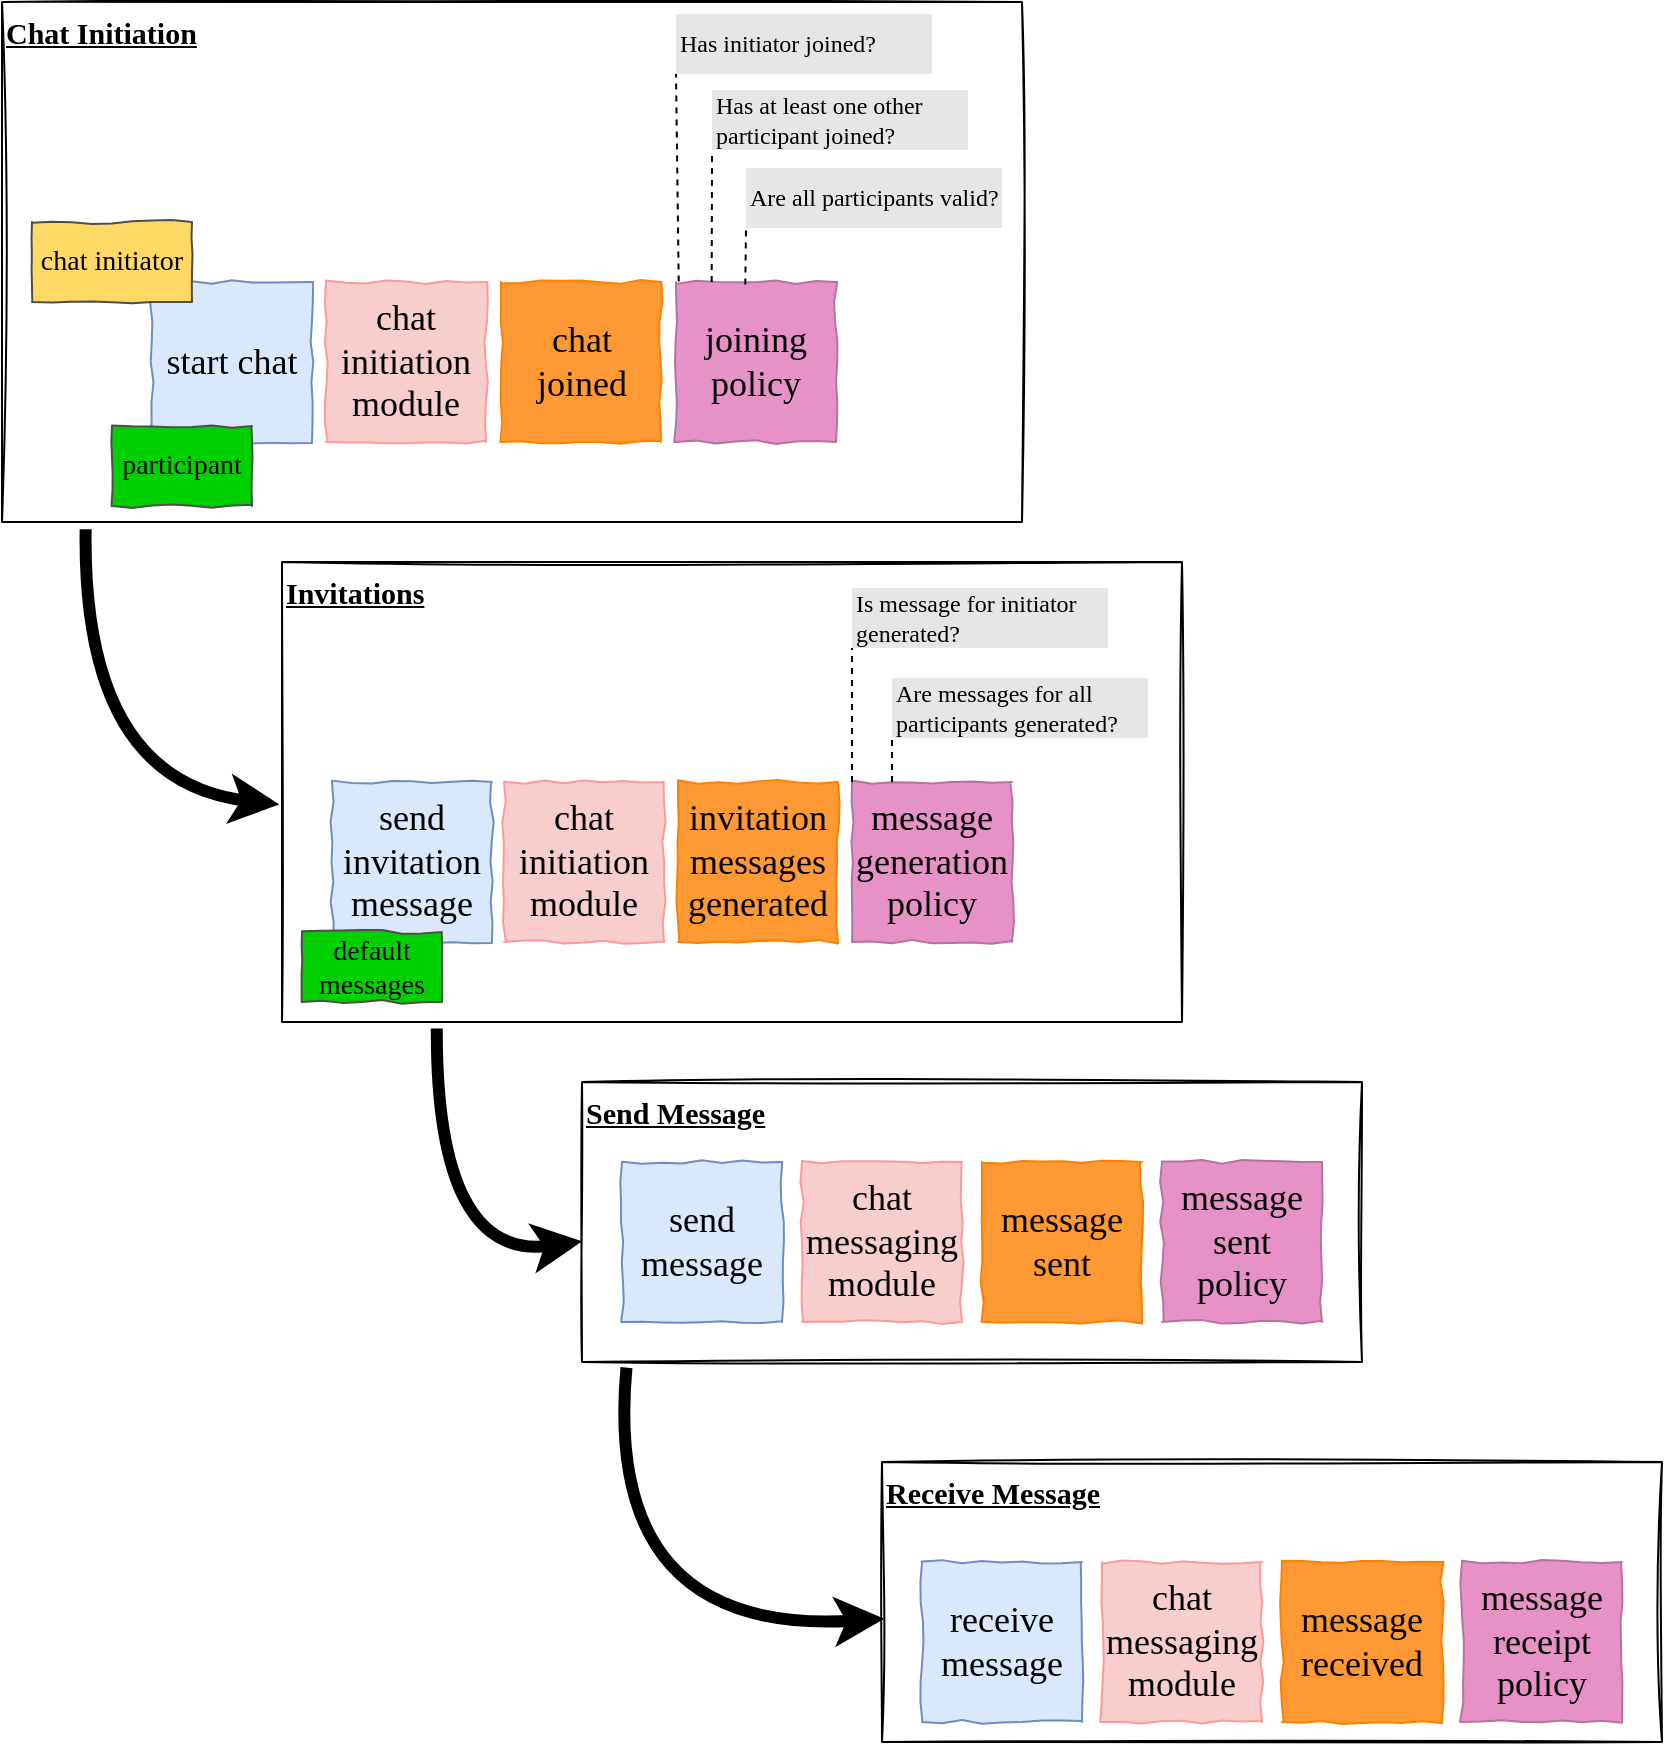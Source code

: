 <mxfile version="20.7.4" type="device" pages="3"><diagram id="tmzYpj0cuI95r0THVXIM" name="min-viable-app"><mxGraphModel dx="1418" dy="828" grid="1" gridSize="10" guides="1" tooltips="1" connect="1" arrows="1" fold="1" page="1" pageScale="1" pageWidth="827" pageHeight="1169" math="0" shadow="0"><root><mxCell id="0"/><mxCell id="1" parent="0"/><mxCell id="kc5Z68_051trgh9YhbzP-54" value="&lt;span style=&quot;font-family: &amp;quot;Shadows Into Light&amp;quot;; font-size: 15px;&quot;&gt;Chat Initiation&lt;/span&gt;" style="whiteSpace=wrap;html=1;verticalAlign=top;align=left;fontStyle=5;fontSize=15;sketch=1;rounded=0;" parent="1" vertex="1"><mxGeometry x="80" y="50" width="510" height="260" as="geometry"/></mxCell><mxCell id="kc5Z68_051trgh9YhbzP-41" value="chat joined" style="whiteSpace=wrap;aspect=fixed;fillColor=#FF9933;strokeColor=#FF8000;sketch=1;shadow=0;rounded=0;sketchStyle=comic;fontFamily=Shadows Into Light;fontSize=18;container=0;" parent="1" vertex="1"><mxGeometry x="329.5" y="190" width="80" height="80" as="geometry"/></mxCell><mxCell id="kc5Z68_051trgh9YhbzP-42" value="start chat" style="whiteSpace=wrap;aspect=fixed;fillColor=#dae8fc;strokeColor=#6c8ebf;sketch=1;shadow=0;rounded=0;sketchStyle=comic;fontFamily=Shadows Into Light;fontSize=18;fontStyle=0;container=0;" parent="1" vertex="1"><mxGeometry x="155" y="190" width="80" height="80" as="geometry"/></mxCell><mxCell id="kc5Z68_051trgh9YhbzP-43" value="chat initiation module" style="whiteSpace=wrap;aspect=fixed;fillColor=#F8CECC;strokeColor=#FF9999;sketch=1;shadow=0;rounded=0;sketchStyle=comic;fontFamily=Shadows Into Light;fontSize=18;container=0;" parent="1" vertex="1"><mxGeometry x="242" y="190" width="80" height="80" as="geometry"/></mxCell><mxCell id="kc5Z68_051trgh9YhbzP-44" value="participant" style="whiteSpace=wrap;fillColor=#00CF00;strokeColor=#4D4D4D;sketch=1;shadow=0;rounded=0;sketchStyle=comic;fontFamily=Shadows Into Light;fontSize=14;container=0;" parent="1" vertex="1"><mxGeometry x="135" y="262" width="70" height="40" as="geometry"/></mxCell><mxCell id="kc5Z68_051trgh9YhbzP-45" value="chat initiator" style="whiteSpace=wrap;fillColor=#FFD966;strokeColor=#4D4D4D;sketch=1;shadow=0;rounded=0;sketchStyle=comic;fontFamily=Shadows Into Light;fontSize=14;container=0;" parent="1" vertex="1"><mxGeometry x="95" y="160" width="80" height="40" as="geometry"/></mxCell><mxCell id="kc5Z68_051trgh9YhbzP-46" value="joining&#10;policy" style="whiteSpace=wrap;aspect=fixed;fillColor=#E692C7;strokeColor=#B5739D;sketch=1;shadow=0;rounded=0;sketchStyle=comic;fontFamily=Shadows Into Light;fontSize=18;fontStyle=0;container=0;" parent="1" vertex="1"><mxGeometry x="417" y="190" width="80" height="80" as="geometry"/></mxCell><mxCell id="kc5Z68_051trgh9YhbzP-47" value="Has initiator joined?" style="text;html=1;strokeColor=none;fillColor=#E6E6E6;align=left;verticalAlign=middle;whiteSpace=wrap;rounded=0;fontFamily=Shadows Into Light;fontSize=12;labelPosition=center;verticalLabelPosition=middle;container=0;" parent="1" vertex="1"><mxGeometry x="417" y="56" width="128" height="30" as="geometry"/></mxCell><mxCell id="kc5Z68_051trgh9YhbzP-48" value="Has at least one other participant joined?" style="text;html=1;strokeColor=none;fillColor=#E6E6E6;align=left;verticalAlign=middle;whiteSpace=wrap;rounded=0;fontFamily=Shadows Into Light;fontSize=12;labelPosition=center;verticalLabelPosition=middle;container=0;" parent="1" vertex="1"><mxGeometry x="435" y="94" width="128" height="30" as="geometry"/></mxCell><mxCell id="kc5Z68_051trgh9YhbzP-49" value="Are all participants valid?" style="text;html=1;strokeColor=none;fillColor=#E6E6E6;align=left;verticalAlign=middle;whiteSpace=wrap;rounded=0;fontFamily=Shadows Into Light;fontSize=12;labelPosition=center;verticalLabelPosition=middle;container=0;" parent="1" vertex="1"><mxGeometry x="452" y="133" width="128" height="30" as="geometry"/></mxCell><mxCell id="kc5Z68_051trgh9YhbzP-50" value="" style="endArrow=none;dashed=1;html=1;rounded=0;entryX=0;entryY=1;entryDx=0;entryDy=0;exitX=0.017;exitY=-0.003;exitDx=0;exitDy=0;exitPerimeter=0;" parent="1" source="kc5Z68_051trgh9YhbzP-46" target="kc5Z68_051trgh9YhbzP-47" edge="1"><mxGeometry width="50" height="50" relative="1" as="geometry"><mxPoint x="415" y="190" as="sourcePoint"/><mxPoint x="595" y="100" as="targetPoint"/></mxGeometry></mxCell><mxCell id="kc5Z68_051trgh9YhbzP-51" value="" style="endArrow=none;dashed=1;html=1;rounded=0;entryX=0;entryY=1;entryDx=0;entryDy=0;exitX=0.223;exitY=0;exitDx=0;exitDy=0;exitPerimeter=0;" parent="1" source="kc5Z68_051trgh9YhbzP-46" target="kc5Z68_051trgh9YhbzP-48" edge="1"><mxGeometry width="50" height="50" relative="1" as="geometry"><mxPoint x="425" y="170" as="sourcePoint"/><mxPoint x="427" y="30" as="targetPoint"/></mxGeometry></mxCell><mxCell id="kc5Z68_051trgh9YhbzP-52" value="" style="endArrow=none;dashed=1;html=1;rounded=0;entryX=0;entryY=1;entryDx=0;entryDy=0;exitX=0.433;exitY=0.015;exitDx=0;exitDy=0;exitPerimeter=0;" parent="1" source="kc5Z68_051trgh9YhbzP-46" target="kc5Z68_051trgh9YhbzP-49" edge="1"><mxGeometry width="50" height="50" relative="1" as="geometry"><mxPoint x="435" y="190" as="sourcePoint"/><mxPoint x="437" y="40" as="targetPoint"/></mxGeometry></mxCell><mxCell id="kc5Z68_051trgh9YhbzP-57" value="" style="group" parent="1" vertex="1" connectable="0"><mxGeometry x="220" y="330" width="450" height="230" as="geometry"/></mxCell><mxCell id="kc5Z68_051trgh9YhbzP-56" value="&lt;font face=&quot;Shadows Into Light&quot;&gt;Invitations&lt;/font&gt;" style="whiteSpace=wrap;html=1;verticalAlign=top;align=left;fontStyle=5;fontSize=15;sketch=1;rounded=0;" parent="kc5Z68_051trgh9YhbzP-57" vertex="1"><mxGeometry width="450" height="230" as="geometry"/></mxCell><mxCell id="kc5Z68_051trgh9YhbzP-2" value="invitation messages generated" style="whiteSpace=wrap;aspect=fixed;fillColor=#FF9933;strokeColor=#FF8000;sketch=1;shadow=0;rounded=0;sketchStyle=comic;fontFamily=Shadows Into Light;fontSize=18;" parent="kc5Z68_051trgh9YhbzP-57" vertex="1"><mxGeometry x="198" y="110" width="80" height="80" as="geometry"/></mxCell><mxCell id="kc5Z68_051trgh9YhbzP-9" value="send invitation message" style="whiteSpace=wrap;aspect=fixed;fillColor=#dae8fc;strokeColor=#6c8ebf;sketch=1;shadow=0;rounded=0;sketchStyle=comic;fontFamily=Shadows Into Light;fontSize=18;fontStyle=0" parent="kc5Z68_051trgh9YhbzP-57" vertex="1"><mxGeometry x="25" y="110" width="80" height="80" as="geometry"/></mxCell><mxCell id="kc5Z68_051trgh9YhbzP-10" value="chat initiation module" style="whiteSpace=wrap;aspect=fixed;fillColor=#F8CECC;strokeColor=#FF9999;sketch=1;shadow=0;rounded=0;sketchStyle=comic;fontFamily=Shadows Into Light;fontSize=18;" parent="kc5Z68_051trgh9YhbzP-57" vertex="1"><mxGeometry x="111" y="110" width="80" height="80" as="geometry"/></mxCell><mxCell id="kc5Z68_051trgh9YhbzP-12" value="message generation&#10;policy" style="whiteSpace=wrap;aspect=fixed;fillColor=#E692C7;strokeColor=#B5739D;sketch=1;shadow=0;rounded=0;sketchStyle=comic;fontFamily=Shadows Into Light;fontSize=18;fontStyle=0" parent="kc5Z68_051trgh9YhbzP-57" vertex="1"><mxGeometry x="285" y="110" width="80" height="80" as="geometry"/></mxCell><mxCell id="kc5Z68_051trgh9YhbzP-22" value="default messages" style="whiteSpace=wrap;fillColor=#00CF00;strokeColor=#4D4D4D;sketch=1;shadow=0;rounded=0;sketchStyle=comic;fontFamily=Shadows Into Light;fontSize=14;" parent="kc5Z68_051trgh9YhbzP-57" vertex="1"><mxGeometry x="10" y="185" width="70" height="35" as="geometry"/></mxCell><mxCell id="kc5Z68_051trgh9YhbzP-27" value="Is message for initiator generated?" style="text;html=1;strokeColor=none;fillColor=#E6E6E6;align=left;verticalAlign=middle;whiteSpace=wrap;rounded=0;fontFamily=Shadows Into Light;fontSize=12;labelPosition=center;verticalLabelPosition=middle;" parent="kc5Z68_051trgh9YhbzP-57" vertex="1"><mxGeometry x="285" y="13" width="128" height="30" as="geometry"/></mxCell><mxCell id="kc5Z68_051trgh9YhbzP-28" value="Are messages for all participants generated?" style="text;html=1;strokeColor=none;fillColor=#E6E6E6;align=left;verticalAlign=middle;whiteSpace=wrap;rounded=0;fontFamily=Shadows Into Light;fontSize=12;labelPosition=center;verticalLabelPosition=middle;" parent="kc5Z68_051trgh9YhbzP-57" vertex="1"><mxGeometry x="305" y="58" width="128" height="30" as="geometry"/></mxCell><mxCell id="kc5Z68_051trgh9YhbzP-30" value="" style="endArrow=none;dashed=1;html=1;rounded=0;entryX=0;entryY=1;entryDx=0;entryDy=0;exitX=0.25;exitY=0;exitDx=0;exitDy=0;" parent="kc5Z68_051trgh9YhbzP-57" source="kc5Z68_051trgh9YhbzP-12" target="kc5Z68_051trgh9YhbzP-28" edge="1"><mxGeometry width="50" height="50" relative="1" as="geometry"><mxPoint x="-53.36" y="121.2" as="sourcePoint"/><mxPoint x="-53" y="40.0" as="targetPoint"/></mxGeometry></mxCell><mxCell id="kc5Z68_051trgh9YhbzP-31" value="" style="endArrow=none;dashed=1;html=1;rounded=0;entryX=0;entryY=1;entryDx=0;entryDy=0;exitX=0;exitY=0;exitDx=0;exitDy=0;" parent="kc5Z68_051trgh9YhbzP-57" source="kc5Z68_051trgh9YhbzP-12" target="kc5Z68_051trgh9YhbzP-27" edge="1"><mxGeometry width="50" height="50" relative="1" as="geometry"><mxPoint x="315" y="120" as="sourcePoint"/><mxPoint x="315" as="targetPoint"/></mxGeometry></mxCell><mxCell id="kc5Z68_051trgh9YhbzP-61" value="" style="group" parent="1" vertex="1" connectable="0"><mxGeometry x="370" y="590" width="390" height="140" as="geometry"/></mxCell><mxCell id="kc5Z68_051trgh9YhbzP-59" value="&lt;font face=&quot;Shadows Into Light&quot;&gt;Send Message&lt;/font&gt;" style="whiteSpace=wrap;html=1;verticalAlign=top;align=left;fontStyle=5;fontSize=15;sketch=1;rounded=0;" parent="kc5Z68_051trgh9YhbzP-61" vertex="1"><mxGeometry width="390" height="140" as="geometry"/></mxCell><mxCell id="kc5Z68_051trgh9YhbzP-23" value="message sent" style="whiteSpace=wrap;aspect=fixed;fillColor=#FF9933;strokeColor=#FF8000;sketch=1;shadow=0;rounded=0;sketchStyle=comic;fontFamily=Shadows Into Light;fontSize=18;" parent="kc5Z68_051trgh9YhbzP-61" vertex="1"><mxGeometry x="200" y="40" width="80" height="80" as="geometry"/></mxCell><mxCell id="kc5Z68_051trgh9YhbzP-24" value="send message" style="whiteSpace=wrap;aspect=fixed;fillColor=#dae8fc;strokeColor=#6c8ebf;sketch=1;shadow=0;rounded=0;sketchStyle=comic;fontFamily=Shadows Into Light;fontSize=18;fontStyle=0" parent="kc5Z68_051trgh9YhbzP-61" vertex="1"><mxGeometry x="20" y="40" width="80" height="80" as="geometry"/></mxCell><mxCell id="kc5Z68_051trgh9YhbzP-25" value="chat messaging module" style="whiteSpace=wrap;aspect=fixed;fillColor=#F8CECC;strokeColor=#FF9999;sketch=1;shadow=0;rounded=0;sketchStyle=comic;fontFamily=Shadows Into Light;fontSize=18;" parent="kc5Z68_051trgh9YhbzP-61" vertex="1"><mxGeometry x="110" y="40" width="80" height="80" as="geometry"/></mxCell><mxCell id="kc5Z68_051trgh9YhbzP-26" value="message sent&#10;policy" style="whiteSpace=wrap;aspect=fixed;fillColor=#E692C7;strokeColor=#B5739D;sketch=1;shadow=0;rounded=0;sketchStyle=comic;fontFamily=Shadows Into Light;fontSize=18;fontStyle=0" parent="kc5Z68_051trgh9YhbzP-61" vertex="1"><mxGeometry x="290" y="40" width="80" height="80" as="geometry"/></mxCell><mxCell id="kc5Z68_051trgh9YhbzP-62" value="" style="group" parent="1" vertex="1" connectable="0"><mxGeometry x="520" y="780" width="390" height="140" as="geometry"/></mxCell><mxCell id="kc5Z68_051trgh9YhbzP-60" value="&lt;font face=&quot;Shadows Into Light&quot;&gt;Receive Message&lt;/font&gt;" style="whiteSpace=wrap;html=1;verticalAlign=top;align=left;fontStyle=5;fontSize=15;sketch=1;rounded=0;" parent="kc5Z68_051trgh9YhbzP-62" vertex="1"><mxGeometry width="390" height="140" as="geometry"/></mxCell><mxCell id="kc5Z68_051trgh9YhbzP-1" value="message received" style="whiteSpace=wrap;aspect=fixed;fillColor=#FF9933;strokeColor=#FF8000;sketch=1;shadow=0;rounded=0;sketchStyle=comic;fontFamily=Shadows Into Light;fontSize=18;" parent="kc5Z68_051trgh9YhbzP-62" vertex="1"><mxGeometry x="200" y="50" width="80" height="80" as="geometry"/></mxCell><mxCell id="kc5Z68_051trgh9YhbzP-13" value="receive message" style="whiteSpace=wrap;aspect=fixed;fillColor=#dae8fc;strokeColor=#6c8ebf;sketch=1;shadow=0;rounded=0;sketchStyle=comic;fontFamily=Shadows Into Light;fontSize=18;fontStyle=0" parent="kc5Z68_051trgh9YhbzP-62" vertex="1"><mxGeometry x="20" y="50" width="80" height="80" as="geometry"/></mxCell><mxCell id="kc5Z68_051trgh9YhbzP-14" value="chat messaging module" style="whiteSpace=wrap;aspect=fixed;fillColor=#F8CECC;strokeColor=#FF9999;sketch=1;shadow=0;rounded=0;sketchStyle=comic;fontFamily=Shadows Into Light;fontSize=18;" parent="kc5Z68_051trgh9YhbzP-62" vertex="1"><mxGeometry x="110" y="50" width="80" height="80" as="geometry"/></mxCell><mxCell id="kc5Z68_051trgh9YhbzP-15" value="message receipt&#10;policy" style="whiteSpace=wrap;aspect=fixed;fillColor=#E692C7;strokeColor=#B5739D;sketch=1;shadow=0;rounded=0;sketchStyle=comic;fontFamily=Shadows Into Light;fontSize=18;fontStyle=0" parent="kc5Z68_051trgh9YhbzP-62" vertex="1"><mxGeometry x="290" y="50" width="80" height="80" as="geometry"/></mxCell><mxCell id="kc5Z68_051trgh9YhbzP-64" value="" style="endArrow=classic;html=1;fontFamily=Shadows Into Light;fontSize=15;entryX=-0.003;entryY=0.527;entryDx=0;entryDy=0;entryPerimeter=0;exitX=0.082;exitY=1.014;exitDx=0;exitDy=0;exitPerimeter=0;curved=1;strokeWidth=6;" parent="1" source="kc5Z68_051trgh9YhbzP-54" target="kc5Z68_051trgh9YhbzP-56" edge="1"><mxGeometry width="50" height="50" relative="1" as="geometry"><mxPoint x="40" y="480" as="sourcePoint"/><mxPoint x="90" y="430" as="targetPoint"/><Array as="points"><mxPoint x="120" y="440"/></Array></mxGeometry></mxCell><mxCell id="kc5Z68_051trgh9YhbzP-65" value="" style="endArrow=classic;html=1;fontFamily=Shadows Into Light;fontSize=15;entryX=0;entryY=0.569;entryDx=0;entryDy=0;entryPerimeter=0;exitX=0.172;exitY=1.014;exitDx=0;exitDy=0;exitPerimeter=0;curved=1;strokeWidth=6;" parent="1" source="kc5Z68_051trgh9YhbzP-56" target="kc5Z68_051trgh9YhbzP-59" edge="1"><mxGeometry width="50" height="50" relative="1" as="geometry"><mxPoint x="271.82" y="540.0" as="sourcePoint"/><mxPoint x="368.65" y="677.57" as="targetPoint"/><Array as="points"><mxPoint x="297" y="680"/></Array></mxGeometry></mxCell><mxCell id="kc5Z68_051trgh9YhbzP-66" value="" style="endArrow=classic;html=1;fontFamily=Shadows Into Light;fontSize=15;entryX=0.003;entryY=0.56;entryDx=0;entryDy=0;entryPerimeter=0;exitX=0.057;exitY=1.02;exitDx=0;exitDy=0;exitPerimeter=0;curved=1;strokeWidth=6;" parent="1" source="kc5Z68_051trgh9YhbzP-59" target="kc5Z68_051trgh9YhbzP-60" edge="1"><mxGeometry width="50" height="50" relative="1" as="geometry"><mxPoint x="435.4" y="750.0" as="sourcePoint"/><mxPoint x="508" y="856.44" as="targetPoint"/><Array as="points"><mxPoint x="380" y="867"/></Array></mxGeometry></mxCell></root></mxGraphModel></diagram><diagram id="plr7-YE4fK-iu4sYkMNe" name="Page-2"><mxGraphModel dx="1418" dy="828" grid="1" gridSize="10" guides="1" tooltips="1" connect="1" arrows="1" fold="1" page="1" pageScale="1" pageWidth="827" pageHeight="1169" math="0" shadow="0"><root><mxCell id="0"/><mxCell id="1" parent="0"/><mxCell id="NemQQlCmEnCEy5L9Q5-r-1" value="Conversation" style="whiteSpace=wrap;html=1;aspect=fixed;" parent="1" vertex="1"><mxGeometry x="310" y="110" width="80" height="80" as="geometry"/></mxCell><mxCell id="NemQQlCmEnCEy5L9Q5-r-6" value="Participant" style="whiteSpace=wrap;html=1;aspect=fixed;" parent="1" vertex="1"><mxGeometry x="210" y="300" width="80" height="80" as="geometry"/></mxCell><mxCell id="NemQQlCmEnCEy5L9Q5-r-12" value="" style="endArrow=open;html=1;endSize=12;startArrow=diamondThin;startSize=14;startFill=1;edgeStyle=orthogonalEdgeStyle;align=left;verticalAlign=bottom;rounded=0;exitX=0.5;exitY=1;exitDx=0;exitDy=0;entryX=0.5;entryY=0;entryDx=0;entryDy=0;" parent="1" source="NemQQlCmEnCEy5L9Q5-r-1" target="NemQQlCmEnCEy5L9Q5-r-6" edge="1"><mxGeometry x="-1" y="3" relative="1" as="geometry"><mxPoint x="390" y="270" as="sourcePoint"/><mxPoint x="550" y="270" as="targetPoint"/></mxGeometry></mxCell><mxCell id="NemQQlCmEnCEy5L9Q5-r-13" value="0..n" style="edgeLabel;html=1;align=center;verticalAlign=middle;resizable=0;points=[];" parent="NemQQlCmEnCEy5L9Q5-r-12" vertex="1" connectable="0"><mxGeometry x="0.695" y="1" relative="1" as="geometry"><mxPoint x="19" y="7" as="offset"/></mxGeometry></mxCell><mxCell id="NemQQlCmEnCEy5L9Q5-r-14" value="" style="endArrow=open;html=1;endSize=12;startArrow=diamondThin;startSize=14;startFill=1;edgeStyle=orthogonalEdgeStyle;align=left;verticalAlign=bottom;rounded=0;exitX=0.5;exitY=1;exitDx=0;exitDy=0;entryX=0.5;entryY=0;entryDx=0;entryDy=0;" parent="1" source="NemQQlCmEnCEy5L9Q5-r-1" target="NemQQlCmEnCEy5L9Q5-r-16" edge="1"><mxGeometry x="-1" y="3" relative="1" as="geometry"><mxPoint x="360" y="200" as="sourcePoint"/><mxPoint x="510" y="290" as="targetPoint"/></mxGeometry></mxCell><mxCell id="NemQQlCmEnCEy5L9Q5-r-15" value="0..n" style="edgeLabel;html=1;align=center;verticalAlign=middle;resizable=0;points=[];" parent="NemQQlCmEnCEy5L9Q5-r-14" vertex="1" connectable="0"><mxGeometry x="0.695" y="1" relative="1" as="geometry"><mxPoint x="19" y="7" as="offset"/></mxGeometry></mxCell><mxCell id="NemQQlCmEnCEy5L9Q5-r-16" value="Message" style="whiteSpace=wrap;html=1;aspect=fixed;" parent="1" vertex="1"><mxGeometry x="420" y="300" width="80" height="80" as="geometry"/></mxCell><mxCell id="NemQQlCmEnCEy5L9Q5-r-17" value="Sender" style="whiteSpace=wrap;html=1;fontSize=10;" parent="1" vertex="1"><mxGeometry x="290" y="310" width="50" height="20" as="geometry"/></mxCell><mxCell id="NemQQlCmEnCEy5L9Q5-r-18" value="Person" style="whiteSpace=wrap;html=1;aspect=fixed;" parent="1" vertex="1"><mxGeometry x="210" y="470" width="80" height="80" as="geometry"/></mxCell><mxCell id="NemQQlCmEnCEy5L9Q5-r-27" value="" style="endArrow=open;html=1;endSize=12;startArrow=diamondThin;startSize=14;startFill=0;edgeStyle=orthogonalEdgeStyle;align=left;verticalAlign=bottom;rounded=0;exitX=0;exitY=0.25;exitDx=0;exitDy=0;entryX=1;entryY=0.5;entryDx=0;entryDy=0;" parent="1" source="NemQQlCmEnCEy5L9Q5-r-16" target="NemQQlCmEnCEy5L9Q5-r-17" edge="1"><mxGeometry x="-1" y="3" relative="1" as="geometry"><mxPoint x="330" y="410" as="sourcePoint"/><mxPoint x="490" y="410" as="targetPoint"/></mxGeometry></mxCell><mxCell id="NemQQlCmEnCEy5L9Q5-r-31" value="1" style="edgeLabel;html=1;align=center;verticalAlign=middle;resizable=0;points=[];" parent="NemQQlCmEnCEy5L9Q5-r-27" vertex="1" connectable="0"><mxGeometry x="0.911" relative="1" as="geometry"><mxPoint x="14" y="10" as="offset"/></mxGeometry></mxCell><mxCell id="NemQQlCmEnCEy5L9Q5-r-29" value="" style="endArrow=open;html=1;endSize=12;startArrow=diamondThin;startSize=14;startFill=0;edgeStyle=orthogonalEdgeStyle;align=left;verticalAlign=bottom;rounded=0;exitX=0;exitY=0.75;exitDx=0;exitDy=0;entryX=1;entryY=0.5;entryDx=0;entryDy=0;" parent="1" source="NemQQlCmEnCEy5L9Q5-r-16" target="NemQQlCmEnCEy5L9Q5-r-34" edge="1"><mxGeometry x="-1" y="3" relative="1" as="geometry"><mxPoint x="430" y="330" as="sourcePoint"/><mxPoint x="300" y="330" as="targetPoint"/></mxGeometry></mxCell><mxCell id="NemQQlCmEnCEy5L9Q5-r-35" value="0..n" style="edgeLabel;html=1;align=center;verticalAlign=middle;resizable=0;points=[];fontSize=10;" parent="NemQQlCmEnCEy5L9Q5-r-29" vertex="1" connectable="0"><mxGeometry x="0.745" relative="1" as="geometry"><mxPoint x="10" y="10" as="offset"/></mxGeometry></mxCell><mxCell id="NemQQlCmEnCEy5L9Q5-r-34" value="Recepient" style="whiteSpace=wrap;html=1;fontSize=10;" parent="1" vertex="1"><mxGeometry x="290" y="350" width="50" height="20" as="geometry"/></mxCell><mxCell id="NemQQlCmEnCEy5L9Q5-r-40" value="" style="endArrow=open;html=1;endSize=12;startArrow=diamondThin;startSize=14;startFill=0;edgeStyle=orthogonalEdgeStyle;align=left;verticalAlign=bottom;rounded=0;exitX=0.5;exitY=1;exitDx=0;exitDy=0;entryX=0.5;entryY=0;entryDx=0;entryDy=0;" parent="1" source="NemQQlCmEnCEy5L9Q5-r-6" target="NemQQlCmEnCEy5L9Q5-r-18" edge="1"><mxGeometry x="-1" y="3" relative="1" as="geometry"><mxPoint x="430" y="370" as="sourcePoint"/><mxPoint x="350.0" y="370" as="targetPoint"/></mxGeometry></mxCell><mxCell id="NemQQlCmEnCEy5L9Q5-r-41" value="1" style="edgeLabel;html=1;align=center;verticalAlign=middle;resizable=0;points=[];fontSize=10;" parent="NemQQlCmEnCEy5L9Q5-r-40" vertex="1" connectable="0"><mxGeometry x="0.745" relative="1" as="geometry"><mxPoint x="10" y="10" as="offset"/></mxGeometry></mxCell></root></mxGraphModel></diagram><diagram id="AcFLM5VpJVGFiZpHWfaK" name="Page-3"><mxGraphModel dx="1668" dy="974" grid="1" gridSize="10" guides="1" tooltips="1" connect="1" arrows="1" fold="1" page="1" pageScale="1" pageWidth="827" pageHeight="1169" math="0" shadow="0"><root><mxCell id="0"/><mxCell id="1" parent="0"/><mxCell id="lhmEiZD_0PwtIQNRo3Wx-1" value="" style="html=1;dashed=0;whitespace=wrap;" vertex="1" parent="1"><mxGeometry x="50" y="70" width="160" height="340" as="geometry"/></mxCell><mxCell id="lhmEiZD_0PwtIQNRo3Wx-2" value="" style="html=1;dashed=0;whitespace=wrap;" vertex="1" parent="1"><mxGeometry x="210" y="70" width="440" height="340" as="geometry"/></mxCell><mxCell id="lhmEiZD_0PwtIQNRo3Wx-3" value="" style="html=1;dashed=0;whitespace=wrap;" vertex="1" parent="1"><mxGeometry x="210" y="410" width="440" height="50" as="geometry"/></mxCell><mxCell id="lhmEiZD_0PwtIQNRo3Wx-4" value="" style="html=1;dashed=0;whitespace=wrap;" vertex="1" parent="1"><mxGeometry x="50" y="410" width="160" height="50" as="geometry"/></mxCell><mxCell id="lhmEiZD_0PwtIQNRo3Wx-5" value="chats" style="html=1;dashed=0;whitespace=wrap;shape=mxgraph.dfd.start" vertex="1" parent="1"><mxGeometry x="60" y="427.5" width="40" height="15" as="geometry"/></mxCell><mxCell id="lhmEiZD_0PwtIQNRo3Wx-6" value="people" style="html=1;dashed=0;whitespace=wrap;shape=mxgraph.dfd.start" vertex="1" parent="1"><mxGeometry x="110" y="427.5" width="40" height="15" as="geometry"/></mxCell></root></mxGraphModel></diagram></mxfile>
